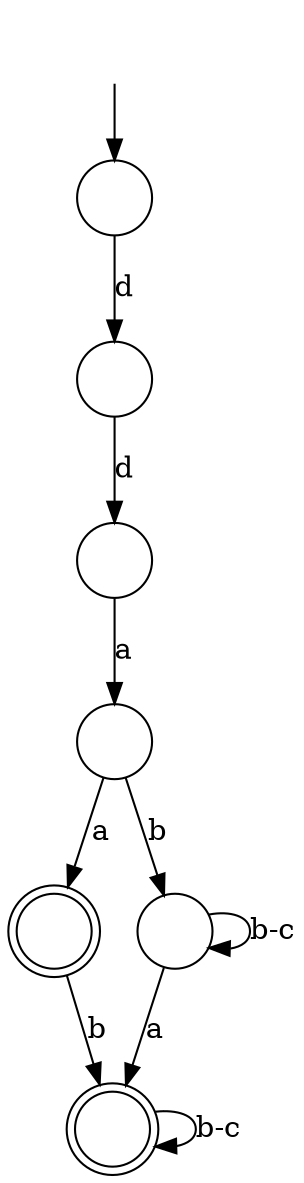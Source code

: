 digraph Automaton {

  0 [shape=doublecircle,label=""];
  0 -> 0 [label="b-c"]
  1 [shape=circle,label=""];
  1 -> 5 [label="d"]
  2 [shape=circle,label=""];
  2 -> 3 [label="a"]
  2 -> 6 [label="b"]
  3 [shape=doublecircle,label=""];
  3 -> 0 [label="b"]
  4 [shape=circle,label=""];
  initial [shape=plaintext,label=""];
  initial -> 4
  4 -> 1 [label="d"]
  5 [shape=circle,label=""];
  5 -> 2 [label="a"]
  6 [shape=circle,label=""];
  6 -> 0 [label="a"]
  6 -> 6 [label="b-c"]
}
